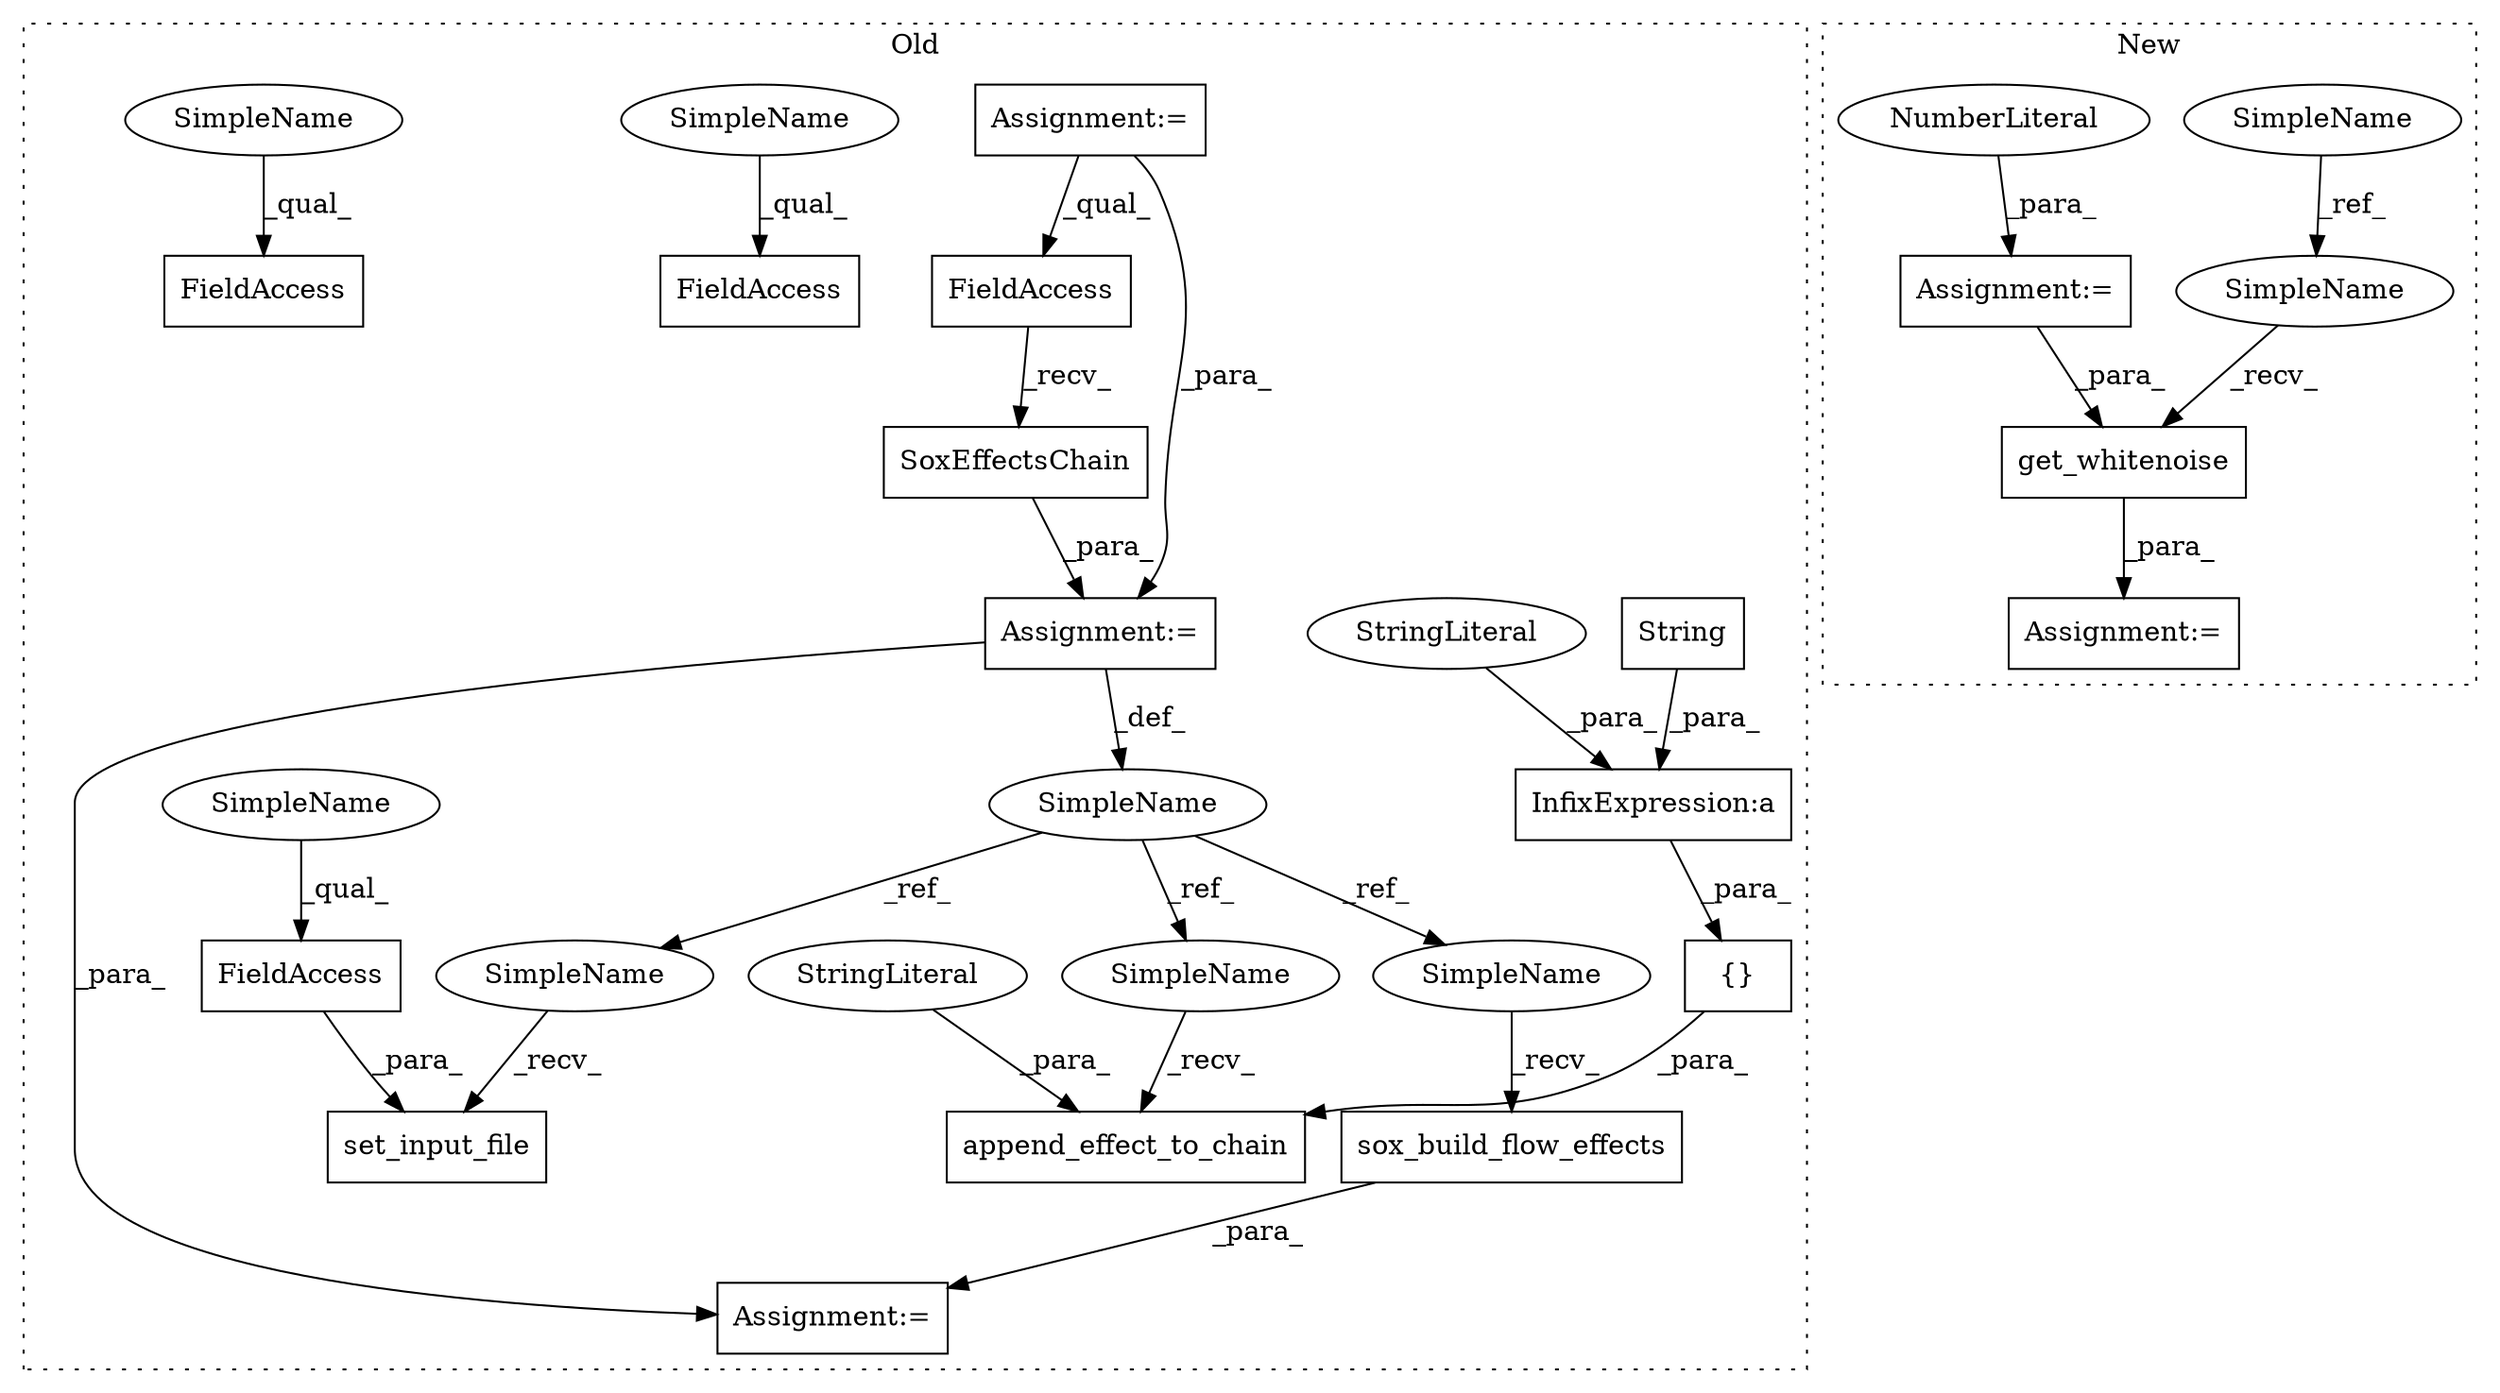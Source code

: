 digraph G {
subgraph cluster0 {
1 [label="sox_build_flow_effects" a="32" s="5678" l="24" shape="box"];
3 [label="SimpleName" a="42" s="5461" l="1" shape="ellipse"];
4 [label="set_input_file" a="32" s="5511,5545" l="15,1" shape="box"];
5 [label="FieldAccess" a="22" s="5526" l="19" shape="box"];
7 [label="FieldAccess" a="22" s="5761" l="19" shape="box"];
8 [label="SoxEffectsChain" a="32" s="5486" l="17" shape="box"];
9 [label="FieldAccess" a="22" s="5463" l="22" shape="box"];
10 [label="Assignment:=" a="7" s="5397" l="10" shape="box"];
12 [label="Assignment:=" a="7" s="5462" l="1" shape="box"];
13 [label="Assignment:=" a="7" s="5674" l="2" shape="box"];
14 [label="FieldAccess" a="22" s="5781" l="22" shape="box"];
17 [label="append_effect_to_chain" a="32" s="5554,5628" l="23,1" shape="box"];
18 [label="StringLiteral" a="45" s="5577" l="9" shape="ellipse"];
19 [label="{}" a="4" s="5596,5627" l="1,1" shape="box"];
20 [label="InfixExpression:a" a="27" s="5620" l="3" shape="box"];
21 [label="String" a="32" s="5611,5619" l="7,1" shape="box"];
22 [label="StringLiteral" a="45" s="5623" l="3" shape="ellipse"];
24 [label="SimpleName" a="42" s="5552" l="1" shape="ellipse"];
25 [label="SimpleName" a="42" s="5509" l="1" shape="ellipse"];
26 [label="SimpleName" a="42" s="5676" l="1" shape="ellipse"];
27 [label="SimpleName" a="42" s="5526" l="4" shape="ellipse"];
28 [label="SimpleName" a="42" s="5761" l="4" shape="ellipse"];
29 [label="SimpleName" a="42" s="5781" l="4" shape="ellipse"];
label = "Old";
style="dotted";
}
subgraph cluster1 {
2 [label="get_whitenoise" a="32" s="3484,3510" l="15,1" shape="box"];
6 [label="SimpleName" a="42" s="3282" l="4" shape="ellipse"];
11 [label="Assignment:=" a="7" s="3477" l="2" shape="box"];
15 [label="Assignment:=" a="7" s="3440" l="1" shape="box"];
16 [label="NumberLiteral" a="34" s="3441" l="4" shape="ellipse"];
23 [label="SimpleName" a="42" s="3479" l="4" shape="ellipse"];
label = "New";
style="dotted";
}
1 -> 13 [label="_para_"];
2 -> 11 [label="_para_"];
3 -> 25 [label="_ref_"];
3 -> 26 [label="_ref_"];
3 -> 24 [label="_ref_"];
5 -> 4 [label="_para_"];
6 -> 23 [label="_ref_"];
8 -> 12 [label="_para_"];
9 -> 8 [label="_recv_"];
10 -> 9 [label="_qual_"];
10 -> 12 [label="_para_"];
12 -> 13 [label="_para_"];
12 -> 3 [label="_def_"];
15 -> 2 [label="_para_"];
16 -> 15 [label="_para_"];
18 -> 17 [label="_para_"];
19 -> 17 [label="_para_"];
20 -> 19 [label="_para_"];
21 -> 20 [label="_para_"];
22 -> 20 [label="_para_"];
23 -> 2 [label="_recv_"];
24 -> 17 [label="_recv_"];
25 -> 4 [label="_recv_"];
26 -> 1 [label="_recv_"];
27 -> 5 [label="_qual_"];
28 -> 7 [label="_qual_"];
29 -> 14 [label="_qual_"];
}